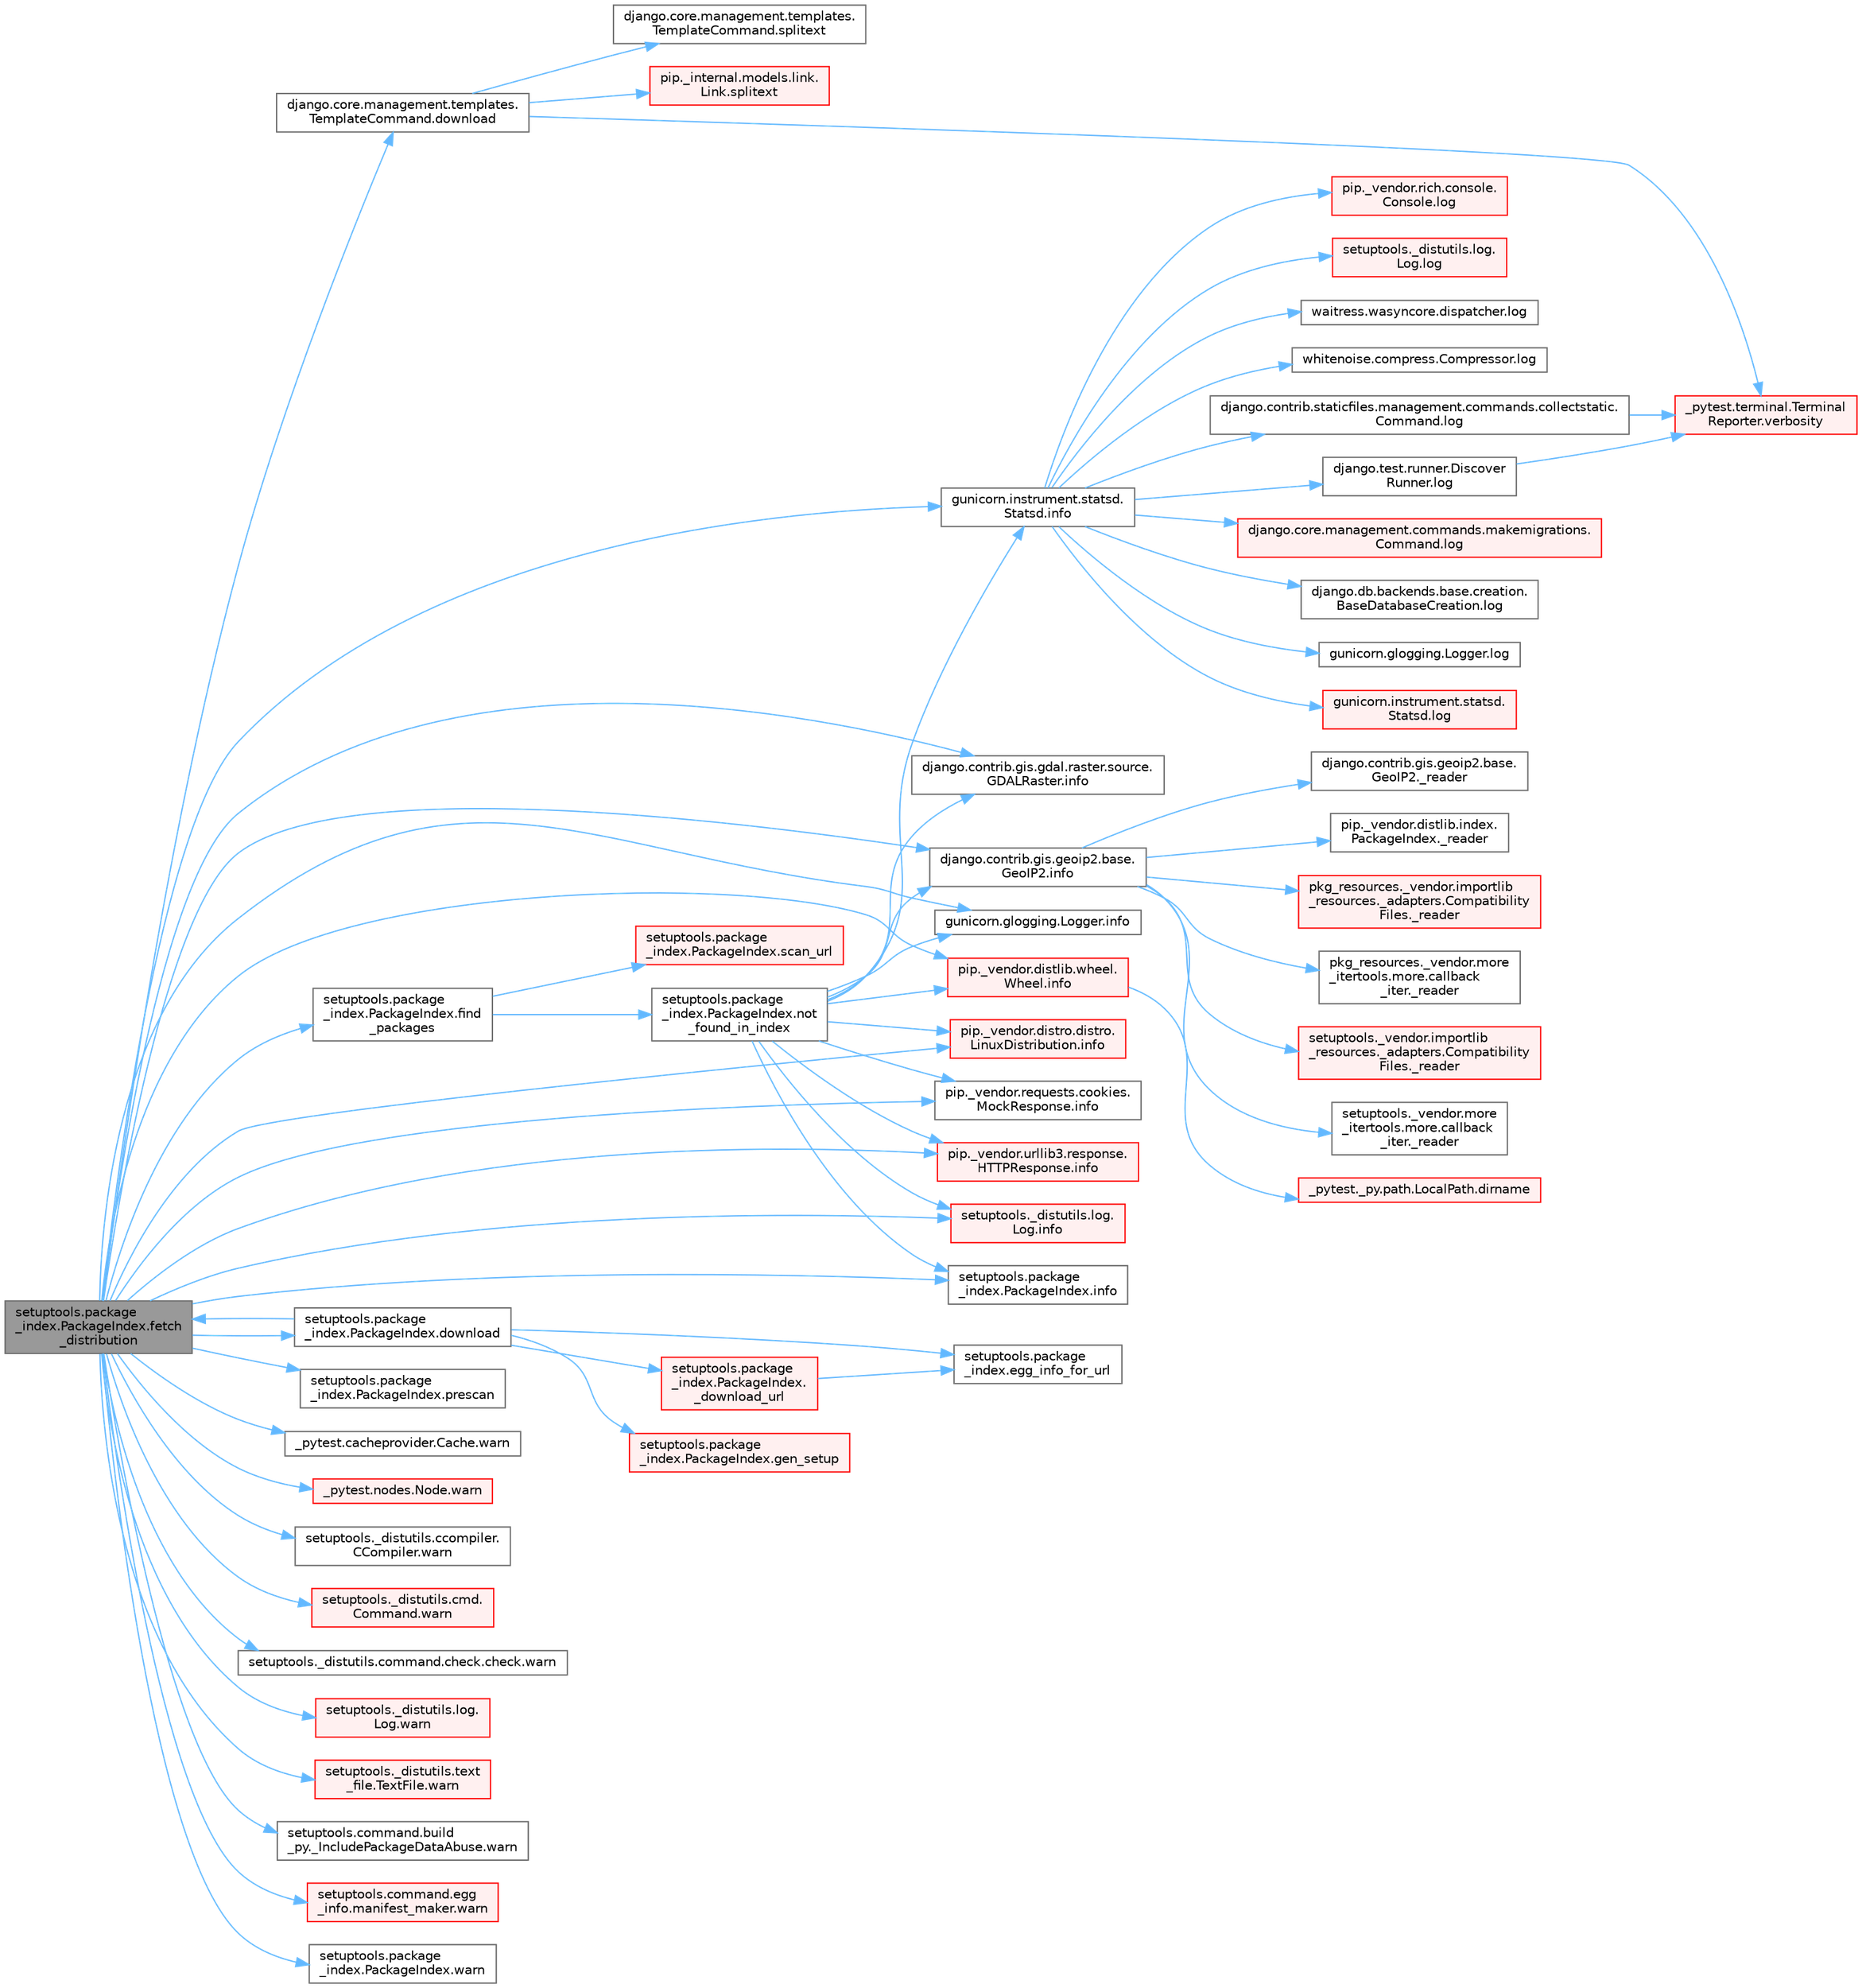 digraph "setuptools.package_index.PackageIndex.fetch_distribution"
{
 // LATEX_PDF_SIZE
  bgcolor="transparent";
  edge [fontname=Helvetica,fontsize=10,labelfontname=Helvetica,labelfontsize=10];
  node [fontname=Helvetica,fontsize=10,shape=box,height=0.2,width=0.4];
  rankdir="LR";
  Node1 [id="Node000001",label="setuptools.package\l_index.PackageIndex.fetch\l_distribution",height=0.2,width=0.4,color="gray40", fillcolor="grey60", style="filled", fontcolor="black",tooltip=" "];
  Node1 -> Node2 [id="edge1_Node000001_Node000002",color="steelblue1",style="solid",tooltip=" "];
  Node2 [id="Node000002",label="django.core.management.templates.\lTemplateCommand.download",height=0.2,width=0.4,color="grey40", fillcolor="white", style="filled",URL="$classdjango_1_1core_1_1management_1_1templates_1_1_template_command.html#a9e246c2050bad6b5c2add1405978b21d",tooltip=" "];
  Node2 -> Node3 [id="edge2_Node000002_Node000003",color="steelblue1",style="solid",tooltip=" "];
  Node3 [id="Node000003",label="django.core.management.templates.\lTemplateCommand.splitext",height=0.2,width=0.4,color="grey40", fillcolor="white", style="filled",URL="$classdjango_1_1core_1_1management_1_1templates_1_1_template_command.html#a964bf11b1f2ed6b8148056c3cf846277",tooltip=" "];
  Node2 -> Node4 [id="edge3_Node000002_Node000004",color="steelblue1",style="solid",tooltip=" "];
  Node4 [id="Node000004",label="pip._internal.models.link.\lLink.splitext",height=0.2,width=0.4,color="red", fillcolor="#FFF0F0", style="filled",URL="$classpip_1_1__internal_1_1models_1_1link_1_1_link.html#a3da1e2b2ae97e76a77b134b6024b2aa9",tooltip=" "];
  Node2 -> Node1074 [id="edge4_Node000002_Node001074",color="steelblue1",style="solid",tooltip=" "];
  Node1074 [id="Node001074",label="_pytest.terminal.Terminal\lReporter.verbosity",height=0.2,width=0.4,color="red", fillcolor="#FFF0F0", style="filled",URL="$class__pytest_1_1terminal_1_1_terminal_reporter.html#a620047ffec9ba4f5cca84af25b3adbcf",tooltip=" "];
  Node1 -> Node4527 [id="edge5_Node000001_Node004527",color="steelblue1",style="solid",tooltip=" "];
  Node4527 [id="Node004527",label="setuptools.package\l_index.PackageIndex.download",height=0.2,width=0.4,color="grey40", fillcolor="white", style="filled",URL="$classsetuptools_1_1package__index_1_1_package_index.html#a4a93ea395682af3e5a7fa8f1011e77ac",tooltip=" "];
  Node4527 -> Node4528 [id="edge6_Node004527_Node004528",color="steelblue1",style="solid",tooltip=" "];
  Node4528 [id="Node004528",label="setuptools.package\l_index.PackageIndex.\l_download_url",height=0.2,width=0.4,color="red", fillcolor="#FFF0F0", style="filled",URL="$classsetuptools_1_1package__index_1_1_package_index.html#a25b8ace0fd40420f0409eede723b5a66",tooltip=" "];
  Node4528 -> Node4541 [id="edge7_Node004528_Node004541",color="steelblue1",style="solid",tooltip=" "];
  Node4541 [id="Node004541",label="setuptools.package\l_index.egg_info_for_url",height=0.2,width=0.4,color="grey40", fillcolor="white", style="filled",URL="$namespacesetuptools_1_1package__index.html#a79b91a82fe1497da147b21a03beda12c",tooltip=" "];
  Node4527 -> Node4541 [id="edge8_Node004527_Node004541",color="steelblue1",style="solid",tooltip=" "];
  Node4527 -> Node1 [id="edge9_Node004527_Node000001",color="steelblue1",style="solid",tooltip=" "];
  Node4527 -> Node4543 [id="edge10_Node004527_Node004543",color="steelblue1",style="solid",tooltip=" "];
  Node4543 [id="Node004543",label="setuptools.package\l_index.PackageIndex.gen_setup",height=0.2,width=0.4,color="red", fillcolor="#FFF0F0", style="filled",URL="$classsetuptools_1_1package__index_1_1_package_index.html#a94e2f0db3966c511815700f7993db942",tooltip=" "];
  Node1 -> Node4545 [id="edge11_Node000001_Node004545",color="steelblue1",style="solid",tooltip=" "];
  Node4545 [id="Node004545",label="setuptools.package\l_index.PackageIndex.find\l_packages",height=0.2,width=0.4,color="grey40", fillcolor="white", style="filled",URL="$classsetuptools_1_1package__index_1_1_package_index.html#a80e9512d0dd15c5322cddde4fadd180b",tooltip=" "];
  Node4545 -> Node4546 [id="edge12_Node004545_Node004546",color="steelblue1",style="solid",tooltip=" "];
  Node4546 [id="Node004546",label="setuptools.package\l_index.PackageIndex.not\l_found_in_index",height=0.2,width=0.4,color="grey40", fillcolor="white", style="filled",URL="$classsetuptools_1_1package__index_1_1_package_index.html#a84e2a83509f553cd8357b38ff525fa10",tooltip=" "];
  Node4546 -> Node2945 [id="edge13_Node004546_Node002945",color="steelblue1",style="solid",tooltip=" "];
  Node2945 [id="Node002945",label="django.contrib.gis.gdal.raster.source.\lGDALRaster.info",height=0.2,width=0.4,color="grey40", fillcolor="white", style="filled",URL="$classdjango_1_1contrib_1_1gis_1_1gdal_1_1raster_1_1source_1_1_g_d_a_l_raster.html#a9d874f7fbf44cff1587bbb4a5d34a88f",tooltip=" "];
  Node4546 -> Node2946 [id="edge14_Node004546_Node002946",color="steelblue1",style="solid",tooltip=" "];
  Node2946 [id="Node002946",label="django.contrib.gis.geoip2.base.\lGeoIP2.info",height=0.2,width=0.4,color="grey40", fillcolor="white", style="filled",URL="$classdjango_1_1contrib_1_1gis_1_1geoip2_1_1base_1_1_geo_i_p2.html#aaf31f29c09e7b4a2af2a4b19b80d1337",tooltip=" "];
  Node2946 -> Node1151 [id="edge15_Node002946_Node001151",color="steelblue1",style="solid",tooltip=" "];
  Node1151 [id="Node001151",label="django.contrib.gis.geoip2.base.\lGeoIP2._reader",height=0.2,width=0.4,color="grey40", fillcolor="white", style="filled",URL="$classdjango_1_1contrib_1_1gis_1_1geoip2_1_1base_1_1_geo_i_p2.html#a3602c469d02744ad210583e2b571c286",tooltip=" "];
  Node2946 -> Node1152 [id="edge16_Node002946_Node001152",color="steelblue1",style="solid",tooltip=" "];
  Node1152 [id="Node001152",label="pip._vendor.distlib.index.\lPackageIndex._reader",height=0.2,width=0.4,color="grey40", fillcolor="white", style="filled",URL="$classpip_1_1__vendor_1_1distlib_1_1index_1_1_package_index.html#a101ab2cbea9c2a66818e368a1b783665",tooltip=" "];
  Node2946 -> Node1153 [id="edge17_Node002946_Node001153",color="steelblue1",style="solid",tooltip=" "];
  Node1153 [id="Node001153",label="pkg_resources._vendor.importlib\l_resources._adapters.Compatibility\lFiles._reader",height=0.2,width=0.4,color="red", fillcolor="#FFF0F0", style="filled",URL="$classpkg__resources_1_1__vendor_1_1importlib__resources_1_1__adapters_1_1_compatibility_files.html#adb88d9d6cdd3ccde8543d5aff0e263cc",tooltip=" "];
  Node2946 -> Node1154 [id="edge18_Node002946_Node001154",color="steelblue1",style="solid",tooltip=" "];
  Node1154 [id="Node001154",label="pkg_resources._vendor.more\l_itertools.more.callback\l_iter._reader",height=0.2,width=0.4,color="grey40", fillcolor="white", style="filled",URL="$classpkg__resources_1_1__vendor_1_1more__itertools_1_1more_1_1callback__iter.html#a39c147e211ab320778e20aebdb6506c0",tooltip=" "];
  Node2946 -> Node1155 [id="edge19_Node002946_Node001155",color="steelblue1",style="solid",tooltip=" "];
  Node1155 [id="Node001155",label="setuptools._vendor.importlib\l_resources._adapters.Compatibility\lFiles._reader",height=0.2,width=0.4,color="red", fillcolor="#FFF0F0", style="filled",URL="$classsetuptools_1_1__vendor_1_1importlib__resources_1_1__adapters_1_1_compatibility_files.html#a2a663060da2f5497b42765bdc90bca45",tooltip=" "];
  Node2946 -> Node1156 [id="edge20_Node002946_Node001156",color="steelblue1",style="solid",tooltip=" "];
  Node1156 [id="Node001156",label="setuptools._vendor.more\l_itertools.more.callback\l_iter._reader",height=0.2,width=0.4,color="grey40", fillcolor="white", style="filled",URL="$classsetuptools_1_1__vendor_1_1more__itertools_1_1more_1_1callback__iter.html#a05c0fdd2e4088e3a9914e4fa2e6fd050",tooltip=" "];
  Node4546 -> Node2947 [id="edge21_Node004546_Node002947",color="steelblue1",style="solid",tooltip=" "];
  Node2947 [id="Node002947",label="gunicorn.glogging.Logger.info",height=0.2,width=0.4,color="grey40", fillcolor="white", style="filled",URL="$classgunicorn_1_1glogging_1_1_logger.html#a5c31f478f8d59ddc411c97e25cdfae65",tooltip=" "];
  Node4546 -> Node2948 [id="edge22_Node004546_Node002948",color="steelblue1",style="solid",tooltip=" "];
  Node2948 [id="Node002948",label="gunicorn.instrument.statsd.\lStatsd.info",height=0.2,width=0.4,color="grey40", fillcolor="white", style="filled",URL="$classgunicorn_1_1instrument_1_1statsd_1_1_statsd.html#af7b8c148b12c3f59902f29c3c26d2394",tooltip=" "];
  Node2948 -> Node1073 [id="edge23_Node002948_Node001073",color="steelblue1",style="solid",tooltip=" "];
  Node1073 [id="Node001073",label="django.contrib.staticfiles.management.commands.collectstatic.\lCommand.log",height=0.2,width=0.4,color="grey40", fillcolor="white", style="filled",URL="$classdjango_1_1contrib_1_1staticfiles_1_1management_1_1commands_1_1collectstatic_1_1_command.html#a0e93191b90ee0993e3286343d0b2de0e",tooltip=" "];
  Node1073 -> Node1074 [id="edge24_Node001073_Node001074",color="steelblue1",style="solid",tooltip=" "];
  Node2948 -> Node1075 [id="edge25_Node002948_Node001075",color="steelblue1",style="solid",tooltip=" "];
  Node1075 [id="Node001075",label="django.core.management.commands.makemigrations.\lCommand.log",height=0.2,width=0.4,color="red", fillcolor="#FFF0F0", style="filled",URL="$classdjango_1_1core_1_1management_1_1commands_1_1makemigrations_1_1_command.html#a0409d121552878a7416460dba8274880",tooltip=" "];
  Node2948 -> Node1077 [id="edge26_Node002948_Node001077",color="steelblue1",style="solid",tooltip=" "];
  Node1077 [id="Node001077",label="django.db.backends.base.creation.\lBaseDatabaseCreation.log",height=0.2,width=0.4,color="grey40", fillcolor="white", style="filled",URL="$classdjango_1_1db_1_1backends_1_1base_1_1creation_1_1_base_database_creation.html#ac297ec931db5ec68c271ec0d91be7183",tooltip=" "];
  Node2948 -> Node1078 [id="edge27_Node002948_Node001078",color="steelblue1",style="solid",tooltip=" "];
  Node1078 [id="Node001078",label="django.test.runner.Discover\lRunner.log",height=0.2,width=0.4,color="grey40", fillcolor="white", style="filled",URL="$classdjango_1_1test_1_1runner_1_1_discover_runner.html#af5ad8e2895b3f0c5e0a6d7113199d641",tooltip=" "];
  Node1078 -> Node1074 [id="edge28_Node001078_Node001074",color="steelblue1",style="solid",tooltip=" "];
  Node2948 -> Node1079 [id="edge29_Node002948_Node001079",color="steelblue1",style="solid",tooltip=" "];
  Node1079 [id="Node001079",label="gunicorn.glogging.Logger.log",height=0.2,width=0.4,color="grey40", fillcolor="white", style="filled",URL="$classgunicorn_1_1glogging_1_1_logger.html#ad6941dede526094643dd02c53c3449b0",tooltip=" "];
  Node2948 -> Node1080 [id="edge30_Node002948_Node001080",color="steelblue1",style="solid",tooltip=" "];
  Node1080 [id="Node001080",label="gunicorn.instrument.statsd.\lStatsd.log",height=0.2,width=0.4,color="red", fillcolor="#FFF0F0", style="filled",URL="$classgunicorn_1_1instrument_1_1statsd_1_1_statsd.html#ab99145cf0b7c66dbcebcbdcbd44b4953",tooltip=" "];
  Node2948 -> Node1442 [id="edge31_Node002948_Node001442",color="steelblue1",style="solid",tooltip=" "];
  Node1442 [id="Node001442",label="pip._vendor.rich.console.\lConsole.log",height=0.2,width=0.4,color="red", fillcolor="#FFF0F0", style="filled",URL="$classpip_1_1__vendor_1_1rich_1_1console_1_1_console.html#af9c77e39f9413fc2b134c60cfa23b0f1",tooltip=" "];
  Node2948 -> Node2664 [id="edge32_Node002948_Node002664",color="steelblue1",style="solid",tooltip=" "];
  Node2664 [id="Node002664",label="setuptools._distutils.log.\lLog.log",height=0.2,width=0.4,color="red", fillcolor="#FFF0F0", style="filled",URL="$classsetuptools_1_1__distutils_1_1log_1_1_log.html#af651bf90098b3f6c9f3913b91f0eda70",tooltip=" "];
  Node2948 -> Node2665 [id="edge33_Node002948_Node002665",color="steelblue1",style="solid",tooltip=" "];
  Node2665 [id="Node002665",label="waitress.wasyncore.dispatcher.log",height=0.2,width=0.4,color="grey40", fillcolor="white", style="filled",URL="$classwaitress_1_1wasyncore_1_1dispatcher.html#ab4786338f40a0cf9e9df45b57d4c0a63",tooltip=" "];
  Node2948 -> Node2666 [id="edge34_Node002948_Node002666",color="steelblue1",style="solid",tooltip=" "];
  Node2666 [id="Node002666",label="whitenoise.compress.Compressor.log",height=0.2,width=0.4,color="grey40", fillcolor="white", style="filled",URL="$classwhitenoise_1_1compress_1_1_compressor.html#aa70a9f98a4387e4d394529c17cdbee27",tooltip=" "];
  Node4546 -> Node2949 [id="edge35_Node004546_Node002949",color="steelblue1",style="solid",tooltip=" "];
  Node2949 [id="Node002949",label="pip._vendor.distlib.wheel.\lWheel.info",height=0.2,width=0.4,color="red", fillcolor="#FFF0F0", style="filled",URL="$classpip_1_1__vendor_1_1distlib_1_1wheel_1_1_wheel.html#a81ca97c6a25d0d98ac526fdf1d993b3e",tooltip=" "];
  Node2949 -> Node572 [id="edge36_Node002949_Node000572",color="steelblue1",style="solid",tooltip=" "];
  Node572 [id="Node000572",label="_pytest._py.path.LocalPath.dirname",height=0.2,width=0.4,color="red", fillcolor="#FFF0F0", style="filled",URL="$class__pytest_1_1__py_1_1path_1_1_local_path.html#aa1920ee3bb71bfb594e849010c5971ac",tooltip=" "];
  Node4546 -> Node2951 [id="edge37_Node004546_Node002951",color="steelblue1",style="solid",tooltip=" "];
  Node2951 [id="Node002951",label="pip._vendor.distro.distro.\lLinuxDistribution.info",height=0.2,width=0.4,color="red", fillcolor="#FFF0F0", style="filled",URL="$classpip_1_1__vendor_1_1distro_1_1distro_1_1_linux_distribution.html#a006af842ff29a5797a718d5b6f853c95",tooltip=" "];
  Node4546 -> Node2959 [id="edge38_Node004546_Node002959",color="steelblue1",style="solid",tooltip=" "];
  Node2959 [id="Node002959",label="pip._vendor.requests.cookies.\lMockResponse.info",height=0.2,width=0.4,color="grey40", fillcolor="white", style="filled",URL="$classpip_1_1__vendor_1_1requests_1_1cookies_1_1_mock_response.html#a00cf962b6ef9dc95a50bf24ecdcdacf8",tooltip=" "];
  Node4546 -> Node2960 [id="edge39_Node004546_Node002960",color="steelblue1",style="solid",tooltip=" "];
  Node2960 [id="Node002960",label="pip._vendor.urllib3.response.\lHTTPResponse.info",height=0.2,width=0.4,color="red", fillcolor="#FFF0F0", style="filled",URL="$classpip_1_1__vendor_1_1urllib3_1_1response_1_1_h_t_t_p_response.html#aac9976c1f5389a740c506c9bd401bd30",tooltip=" "];
  Node4546 -> Node2961 [id="edge40_Node004546_Node002961",color="steelblue1",style="solid",tooltip=" "];
  Node2961 [id="Node002961",label="setuptools._distutils.log.\lLog.info",height=0.2,width=0.4,color="red", fillcolor="#FFF0F0", style="filled",URL="$classsetuptools_1_1__distutils_1_1log_1_1_log.html#a9d1cc75761d9757b0a6b6dbf158224e0",tooltip=" "];
  Node4546 -> Node2962 [id="edge41_Node004546_Node002962",color="steelblue1",style="solid",tooltip=" "];
  Node2962 [id="Node002962",label="setuptools.package\l_index.PackageIndex.info",height=0.2,width=0.4,color="grey40", fillcolor="white", style="filled",URL="$classsetuptools_1_1package__index_1_1_package_index.html#afbf6e59a651da8cce42391563f579a4b",tooltip=" "];
  Node4545 -> Node4547 [id="edge42_Node004545_Node004547",color="steelblue1",style="solid",tooltip=" "];
  Node4547 [id="Node004547",label="setuptools.package\l_index.PackageIndex.scan_url",height=0.2,width=0.4,color="red", fillcolor="#FFF0F0", style="filled",URL="$classsetuptools_1_1package__index_1_1_package_index.html#a3250ed4852365167996e8177b51c0af6",tooltip=" "];
  Node1 -> Node2945 [id="edge43_Node000001_Node002945",color="steelblue1",style="solid",tooltip=" "];
  Node1 -> Node2946 [id="edge44_Node000001_Node002946",color="steelblue1",style="solid",tooltip=" "];
  Node1 -> Node2947 [id="edge45_Node000001_Node002947",color="steelblue1",style="solid",tooltip=" "];
  Node1 -> Node2948 [id="edge46_Node000001_Node002948",color="steelblue1",style="solid",tooltip=" "];
  Node1 -> Node2949 [id="edge47_Node000001_Node002949",color="steelblue1",style="solid",tooltip=" "];
  Node1 -> Node2951 [id="edge48_Node000001_Node002951",color="steelblue1",style="solid",tooltip=" "];
  Node1 -> Node2959 [id="edge49_Node000001_Node002959",color="steelblue1",style="solid",tooltip=" "];
  Node1 -> Node2960 [id="edge50_Node000001_Node002960",color="steelblue1",style="solid",tooltip=" "];
  Node1 -> Node2961 [id="edge51_Node000001_Node002961",color="steelblue1",style="solid",tooltip=" "];
  Node1 -> Node2962 [id="edge52_Node000001_Node002962",color="steelblue1",style="solid",tooltip=" "];
  Node1 -> Node4562 [id="edge53_Node000001_Node004562",color="steelblue1",style="solid",tooltip=" "];
  Node4562 [id="Node004562",label="setuptools.package\l_index.PackageIndex.prescan",height=0.2,width=0.4,color="grey40", fillcolor="white", style="filled",URL="$classsetuptools_1_1package__index_1_1_package_index.html#a14757f31e7067a9aed253ab6836358cf",tooltip=" "];
  Node1 -> Node2437 [id="edge54_Node000001_Node002437",color="steelblue1",style="solid",tooltip=" "];
  Node2437 [id="Node002437",label="_pytest.cacheprovider.Cache.warn",height=0.2,width=0.4,color="grey40", fillcolor="white", style="filled",URL="$class__pytest_1_1cacheprovider_1_1_cache.html#a59056dfff8733ba939dfd3caf3bb00da",tooltip=" "];
  Node1 -> Node2438 [id="edge55_Node000001_Node002438",color="steelblue1",style="solid",tooltip=" "];
  Node2438 [id="Node002438",label="_pytest.nodes.Node.warn",height=0.2,width=0.4,color="red", fillcolor="#FFF0F0", style="filled",URL="$class__pytest_1_1nodes_1_1_node.html#a5d6333688a90229efb19e6f63b7b0746",tooltip=" "];
  Node1 -> Node2440 [id="edge56_Node000001_Node002440",color="steelblue1",style="solid",tooltip=" "];
  Node2440 [id="Node002440",label="setuptools._distutils.ccompiler.\lCCompiler.warn",height=0.2,width=0.4,color="grey40", fillcolor="white", style="filled",URL="$classsetuptools_1_1__distutils_1_1ccompiler_1_1_c_compiler.html#aa4c042a5eb67090857a45c4c044f8459",tooltip=" "];
  Node1 -> Node2441 [id="edge57_Node000001_Node002441",color="steelblue1",style="solid",tooltip=" "];
  Node2441 [id="Node002441",label="setuptools._distutils.cmd.\lCommand.warn",height=0.2,width=0.4,color="red", fillcolor="#FFF0F0", style="filled",URL="$classsetuptools_1_1__distutils_1_1cmd_1_1_command.html#af431bbcd05b47396a4a55e5922c8445f",tooltip=" "];
  Node1 -> Node2443 [id="edge58_Node000001_Node002443",color="steelblue1",style="solid",tooltip=" "];
  Node2443 [id="Node002443",label="setuptools._distutils.command.check.check.warn",height=0.2,width=0.4,color="grey40", fillcolor="white", style="filled",URL="$classsetuptools_1_1__distutils_1_1command_1_1check_1_1check.html#a7bc88f730622998fe245e294139d1eaa",tooltip=" "];
  Node1 -> Node2444 [id="edge59_Node000001_Node002444",color="steelblue1",style="solid",tooltip=" "];
  Node2444 [id="Node002444",label="setuptools._distutils.log.\lLog.warn",height=0.2,width=0.4,color="red", fillcolor="#FFF0F0", style="filled",URL="$classsetuptools_1_1__distutils_1_1log_1_1_log.html#a4862cf2d8dd78b9dce7ffb040c2a1aa7",tooltip=" "];
  Node1 -> Node2445 [id="edge60_Node000001_Node002445",color="steelblue1",style="solid",tooltip=" "];
  Node2445 [id="Node002445",label="setuptools._distutils.text\l_file.TextFile.warn",height=0.2,width=0.4,color="red", fillcolor="#FFF0F0", style="filled",URL="$classsetuptools_1_1__distutils_1_1text__file_1_1_text_file.html#ab97caf0fc8dbcc16f777bd99180a63ad",tooltip=" "];
  Node1 -> Node2446 [id="edge61_Node000001_Node002446",color="steelblue1",style="solid",tooltip=" "];
  Node2446 [id="Node002446",label="setuptools.command.build\l_py._IncludePackageDataAbuse.warn",height=0.2,width=0.4,color="grey40", fillcolor="white", style="filled",URL="$classsetuptools_1_1command_1_1build__py_1_1___include_package_data_abuse.html#ad4a7f921ff2f93b6129e23fbfdb3a697",tooltip=" "];
  Node1 -> Node2447 [id="edge62_Node000001_Node002447",color="steelblue1",style="solid",tooltip=" "];
  Node2447 [id="Node002447",label="setuptools.command.egg\l_info.manifest_maker.warn",height=0.2,width=0.4,color="red", fillcolor="#FFF0F0", style="filled",URL="$classsetuptools_1_1command_1_1egg__info_1_1manifest__maker.html#a1aa507c687db71e0210b2520d8e7d3c2",tooltip=" "];
  Node1 -> Node2449 [id="edge63_Node000001_Node002449",color="steelblue1",style="solid",tooltip=" "];
  Node2449 [id="Node002449",label="setuptools.package\l_index.PackageIndex.warn",height=0.2,width=0.4,color="grey40", fillcolor="white", style="filled",URL="$classsetuptools_1_1package__index_1_1_package_index.html#afcea3240133b78667f88e7155ea310d1",tooltip=" "];
}
